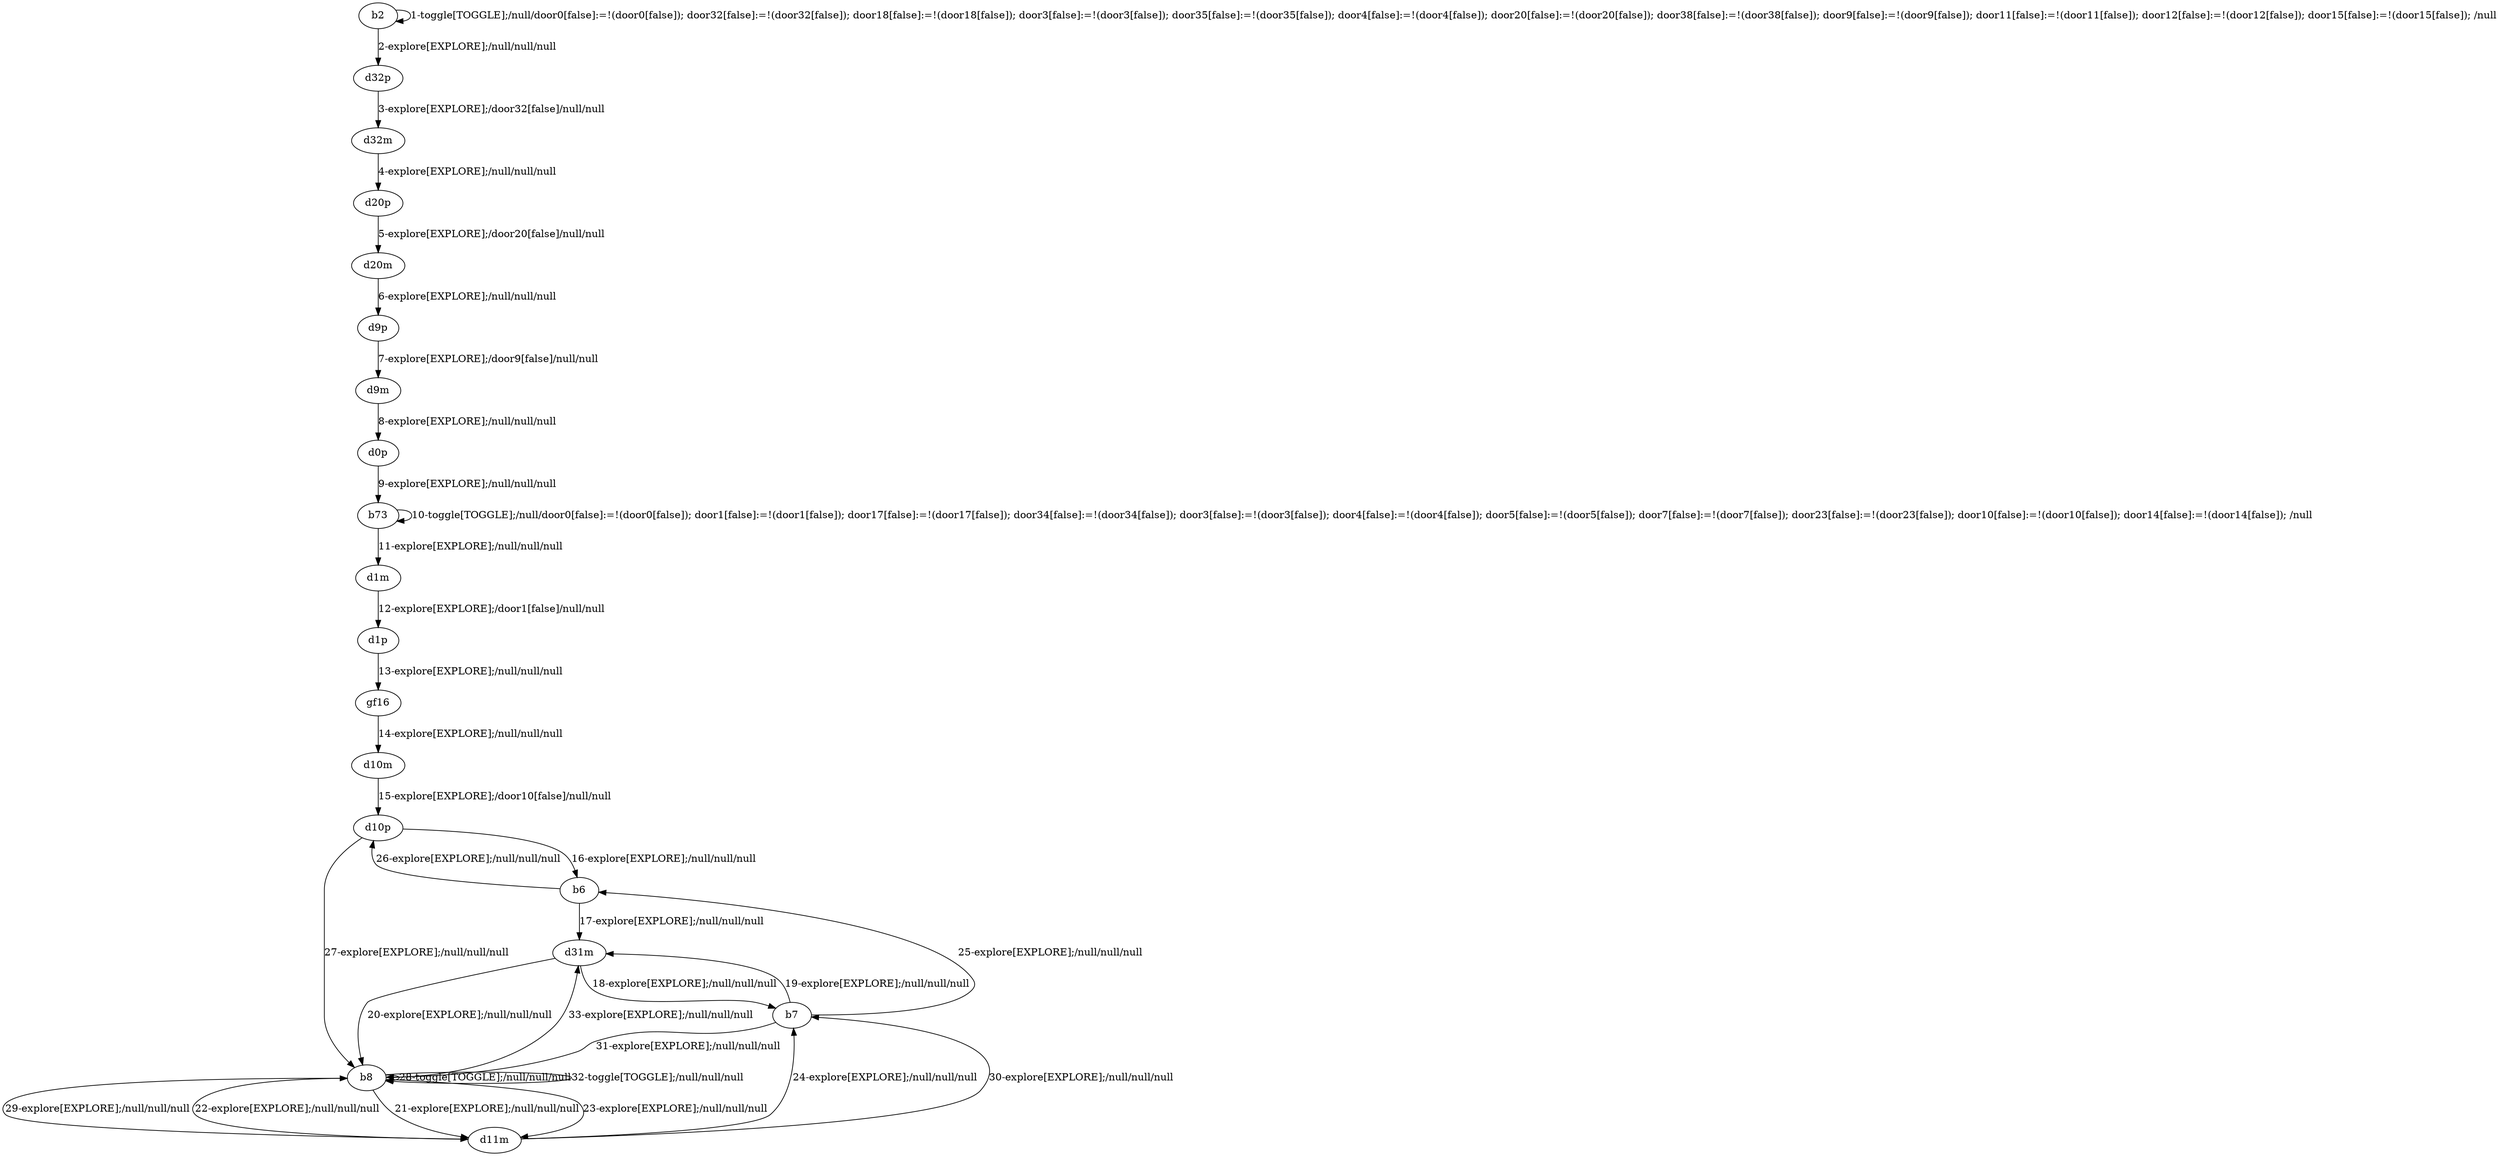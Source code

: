 # Total number of goals covered by this test: 9
# b7 --> b6
# d11m --> b7
# b8 --> b8
# d31m --> b8
# b8 --> d31m
# b7 --> d31m
# d11m --> b8
# d10p --> b8
# b8 --> d11m

digraph g {
"b2" -> "b2" [label = "1-toggle[TOGGLE];/null/door0[false]:=!(door0[false]); door32[false]:=!(door32[false]); door18[false]:=!(door18[false]); door3[false]:=!(door3[false]); door35[false]:=!(door35[false]); door4[false]:=!(door4[false]); door20[false]:=!(door20[false]); door38[false]:=!(door38[false]); door9[false]:=!(door9[false]); door11[false]:=!(door11[false]); door12[false]:=!(door12[false]); door15[false]:=!(door15[false]); /null"];
"b2" -> "d32p" [label = "2-explore[EXPLORE];/null/null/null"];
"d32p" -> "d32m" [label = "3-explore[EXPLORE];/door32[false]/null/null"];
"d32m" -> "d20p" [label = "4-explore[EXPLORE];/null/null/null"];
"d20p" -> "d20m" [label = "5-explore[EXPLORE];/door20[false]/null/null"];
"d20m" -> "d9p" [label = "6-explore[EXPLORE];/null/null/null"];
"d9p" -> "d9m" [label = "7-explore[EXPLORE];/door9[false]/null/null"];
"d9m" -> "d0p" [label = "8-explore[EXPLORE];/null/null/null"];
"d0p" -> "b73" [label = "9-explore[EXPLORE];/null/null/null"];
"b73" -> "b73" [label = "10-toggle[TOGGLE];/null/door0[false]:=!(door0[false]); door1[false]:=!(door1[false]); door17[false]:=!(door17[false]); door34[false]:=!(door34[false]); door3[false]:=!(door3[false]); door4[false]:=!(door4[false]); door5[false]:=!(door5[false]); door7[false]:=!(door7[false]); door23[false]:=!(door23[false]); door10[false]:=!(door10[false]); door14[false]:=!(door14[false]); /null"];
"b73" -> "d1m" [label = "11-explore[EXPLORE];/null/null/null"];
"d1m" -> "d1p" [label = "12-explore[EXPLORE];/door1[false]/null/null"];
"d1p" -> "gf16" [label = "13-explore[EXPLORE];/null/null/null"];
"gf16" -> "d10m" [label = "14-explore[EXPLORE];/null/null/null"];
"d10m" -> "d10p" [label = "15-explore[EXPLORE];/door10[false]/null/null"];
"d10p" -> "b6" [label = "16-explore[EXPLORE];/null/null/null"];
"b6" -> "d31m" [label = "17-explore[EXPLORE];/null/null/null"];
"d31m" -> "b7" [label = "18-explore[EXPLORE];/null/null/null"];
"b7" -> "d31m" [label = "19-explore[EXPLORE];/null/null/null"];
"d31m" -> "b8" [label = "20-explore[EXPLORE];/null/null/null"];
"b8" -> "d11m" [label = "21-explore[EXPLORE];/null/null/null"];
"d11m" -> "b8" [label = "22-explore[EXPLORE];/null/null/null"];
"b8" -> "d11m" [label = "23-explore[EXPLORE];/null/null/null"];
"d11m" -> "b7" [label = "24-explore[EXPLORE];/null/null/null"];
"b7" -> "b6" [label = "25-explore[EXPLORE];/null/null/null"];
"b6" -> "d10p" [label = "26-explore[EXPLORE];/null/null/null"];
"d10p" -> "b8" [label = "27-explore[EXPLORE];/null/null/null"];
"b8" -> "b8" [label = "28-toggle[TOGGLE];/null/null/null"];
"b8" -> "d11m" [label = "29-explore[EXPLORE];/null/null/null"];
"d11m" -> "b7" [label = "30-explore[EXPLORE];/null/null/null"];
"b7" -> "b8" [label = "31-explore[EXPLORE];/null/null/null"];
"b8" -> "b8" [label = "32-toggle[TOGGLE];/null/null/null"];
"b8" -> "d31m" [label = "33-explore[EXPLORE];/null/null/null"];
}